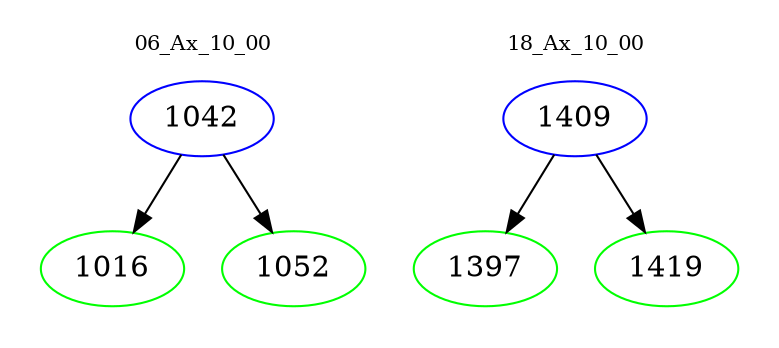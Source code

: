 digraph{
subgraph cluster_0 {
color = white
label = "06_Ax_10_00";
fontsize=10;
T0_1042 [label="1042", color="blue"]
T0_1042 -> T0_1016 [color="black"]
T0_1016 [label="1016", color="green"]
T0_1042 -> T0_1052 [color="black"]
T0_1052 [label="1052", color="green"]
}
subgraph cluster_1 {
color = white
label = "18_Ax_10_00";
fontsize=10;
T1_1409 [label="1409", color="blue"]
T1_1409 -> T1_1397 [color="black"]
T1_1397 [label="1397", color="green"]
T1_1409 -> T1_1419 [color="black"]
T1_1419 [label="1419", color="green"]
}
}
